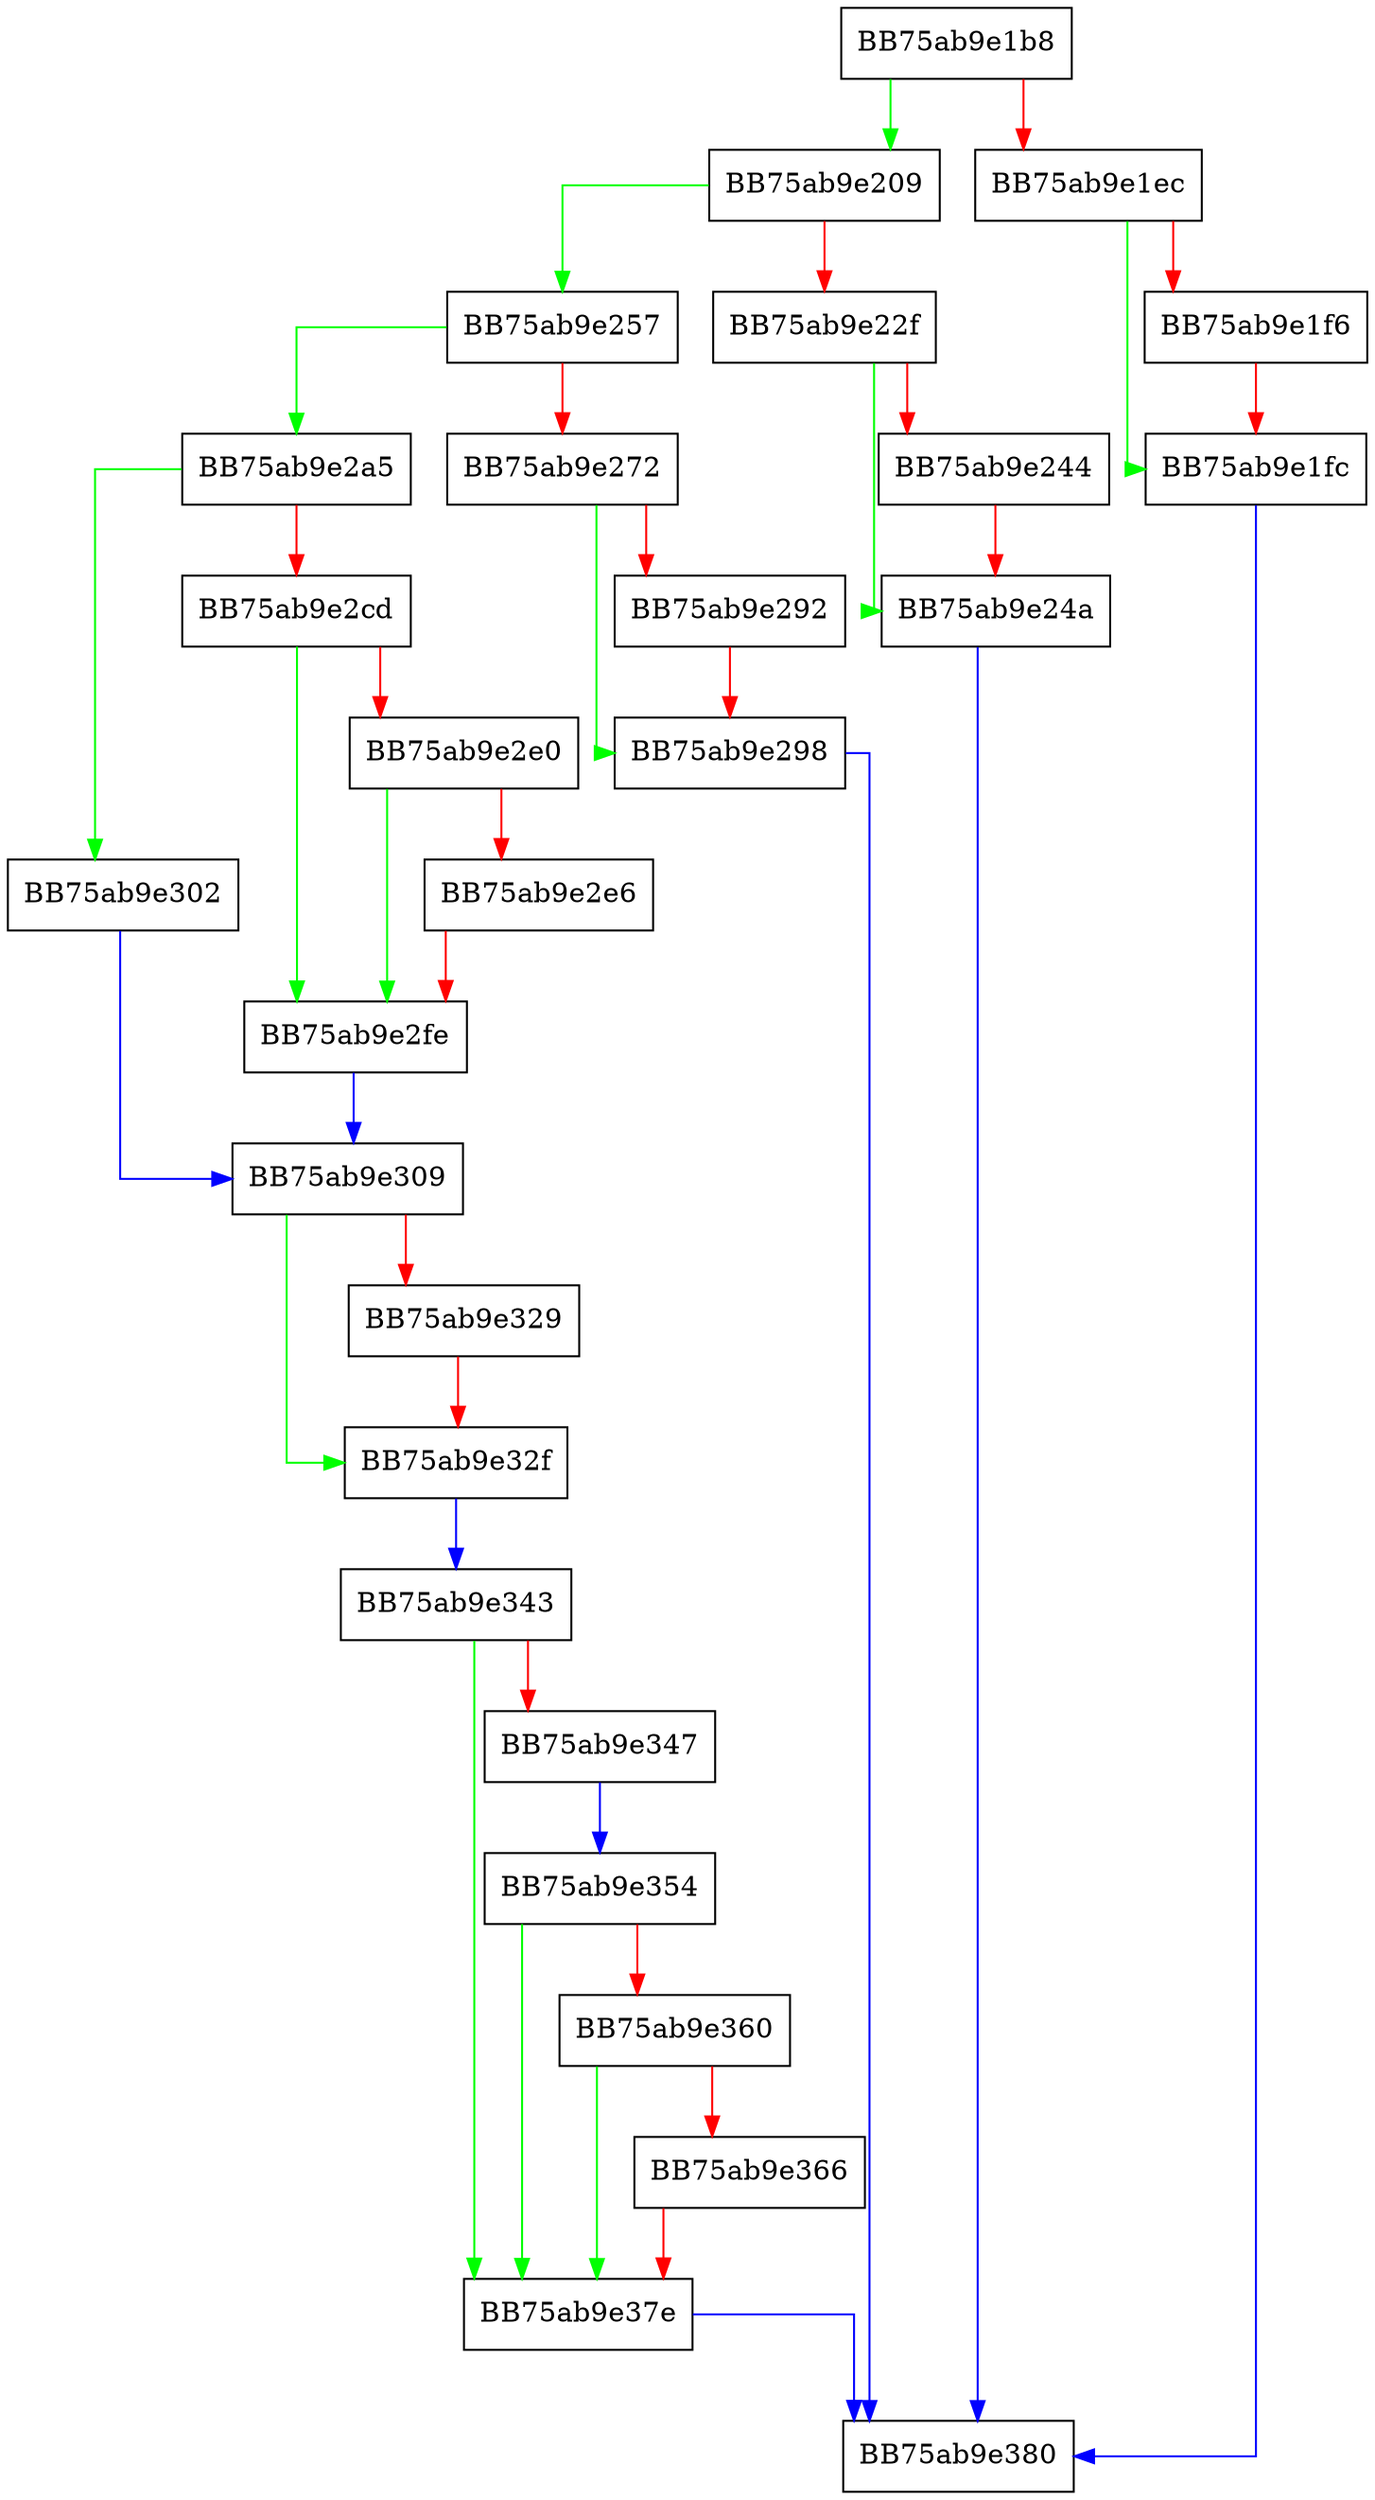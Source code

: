 digraph WscUnregister {
  node [shape="box"];
  graph [splines=ortho];
  BB75ab9e1b8 -> BB75ab9e209 [color="green"];
  BB75ab9e1b8 -> BB75ab9e1ec [color="red"];
  BB75ab9e1ec -> BB75ab9e1fc [color="green"];
  BB75ab9e1ec -> BB75ab9e1f6 [color="red"];
  BB75ab9e1f6 -> BB75ab9e1fc [color="red"];
  BB75ab9e1fc -> BB75ab9e380 [color="blue"];
  BB75ab9e209 -> BB75ab9e257 [color="green"];
  BB75ab9e209 -> BB75ab9e22f [color="red"];
  BB75ab9e22f -> BB75ab9e24a [color="green"];
  BB75ab9e22f -> BB75ab9e244 [color="red"];
  BB75ab9e244 -> BB75ab9e24a [color="red"];
  BB75ab9e24a -> BB75ab9e380 [color="blue"];
  BB75ab9e257 -> BB75ab9e2a5 [color="green"];
  BB75ab9e257 -> BB75ab9e272 [color="red"];
  BB75ab9e272 -> BB75ab9e298 [color="green"];
  BB75ab9e272 -> BB75ab9e292 [color="red"];
  BB75ab9e292 -> BB75ab9e298 [color="red"];
  BB75ab9e298 -> BB75ab9e380 [color="blue"];
  BB75ab9e2a5 -> BB75ab9e302 [color="green"];
  BB75ab9e2a5 -> BB75ab9e2cd [color="red"];
  BB75ab9e2cd -> BB75ab9e2fe [color="green"];
  BB75ab9e2cd -> BB75ab9e2e0 [color="red"];
  BB75ab9e2e0 -> BB75ab9e2fe [color="green"];
  BB75ab9e2e0 -> BB75ab9e2e6 [color="red"];
  BB75ab9e2e6 -> BB75ab9e2fe [color="red"];
  BB75ab9e2fe -> BB75ab9e309 [color="blue"];
  BB75ab9e302 -> BB75ab9e309 [color="blue"];
  BB75ab9e309 -> BB75ab9e32f [color="green"];
  BB75ab9e309 -> BB75ab9e329 [color="red"];
  BB75ab9e329 -> BB75ab9e32f [color="red"];
  BB75ab9e32f -> BB75ab9e343 [color="blue"];
  BB75ab9e343 -> BB75ab9e37e [color="green"];
  BB75ab9e343 -> BB75ab9e347 [color="red"];
  BB75ab9e347 -> BB75ab9e354 [color="blue"];
  BB75ab9e354 -> BB75ab9e37e [color="green"];
  BB75ab9e354 -> BB75ab9e360 [color="red"];
  BB75ab9e360 -> BB75ab9e37e [color="green"];
  BB75ab9e360 -> BB75ab9e366 [color="red"];
  BB75ab9e366 -> BB75ab9e37e [color="red"];
  BB75ab9e37e -> BB75ab9e380 [color="blue"];
}